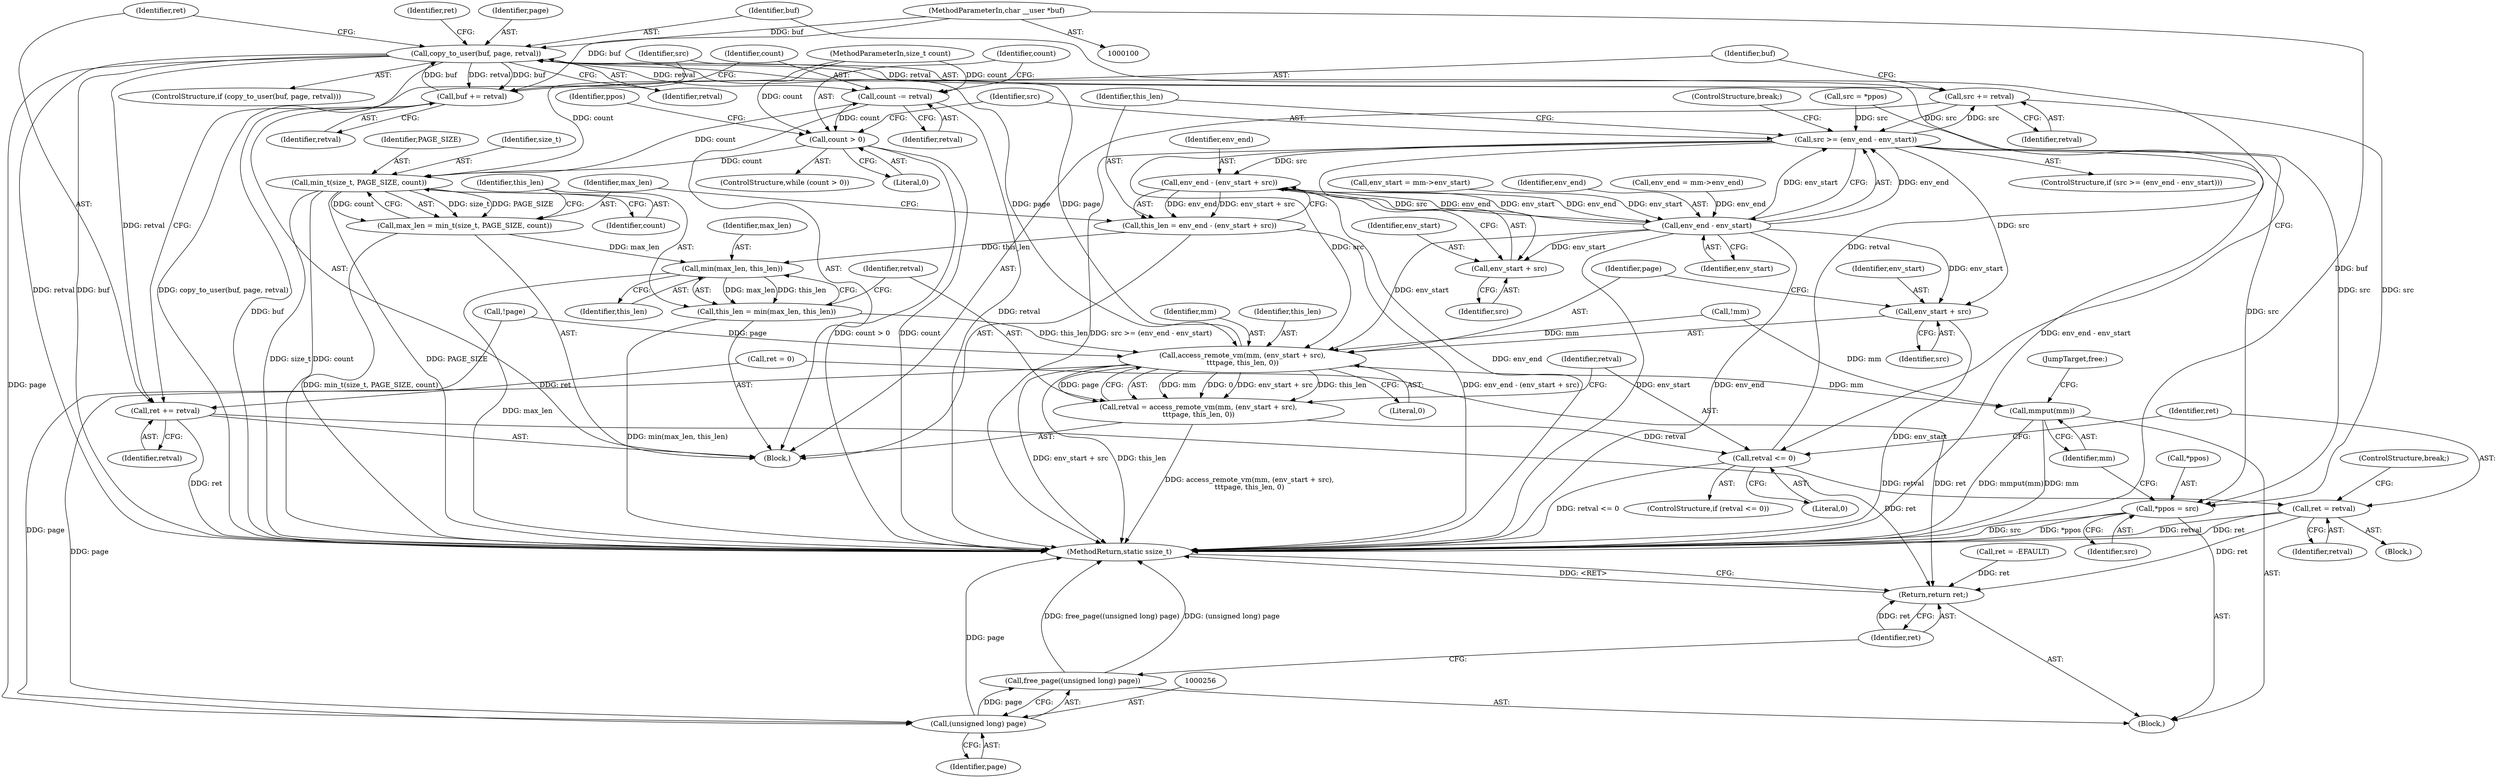 digraph "0_linux_8148a73c9901a8794a50f950083c00ccf97d43b3@pointer" {
"1000102" [label="(MethodParameterIn,char __user *buf)"];
"1000225" [label="(Call,copy_to_user(buf, page, retval))"];
"1000207" [label="(Call,access_remote_vm(mm, (env_start + src),\n\t\t\tpage, this_len, 0))"];
"1000205" [label="(Call,retval = access_remote_vm(mm, (env_start + src),\n\t\t\tpage, this_len, 0))"];
"1000216" [label="(Call,retval <= 0)"];
"1000220" [label="(Call,ret = retval)"];
"1000258" [label="(Return,return ret;)"];
"1000251" [label="(Call,mmput(mm))"];
"1000255" [label="(Call,(unsigned long) page)"];
"1000254" [label="(Call,free_page((unsigned long) page))"];
"1000235" [label="(Call,ret += retval)"];
"1000238" [label="(Call,src += retval)"];
"1000181" [label="(Call,src >= (env_end - env_start))"];
"1000189" [label="(Call,env_end - (env_start + src))"];
"1000183" [label="(Call,env_end - env_start)"];
"1000191" [label="(Call,env_start + src)"];
"1000209" [label="(Call,env_start + src)"];
"1000187" [label="(Call,this_len = env_end - (env_start + src))"];
"1000202" [label="(Call,min(max_len, this_len))"];
"1000200" [label="(Call,this_len = min(max_len, this_len))"];
"1000247" [label="(Call,*ppos = src)"];
"1000241" [label="(Call,buf += retval)"];
"1000244" [label="(Call,count -= retval)"];
"1000173" [label="(Call,count > 0)"];
"1000196" [label="(Call,min_t(size_t, PAGE_SIZE, count))"];
"1000194" [label="(Call,max_len = min_t(size_t, PAGE_SIZE, count))"];
"1000136" [label="(Call,!page)"];
"1000231" [label="(Identifier,ret)"];
"1000200" [label="(Call,this_len = min(max_len, this_len))"];
"1000180" [label="(ControlStructure,if (src >= (env_end - env_start)))"];
"1000242" [label="(Identifier,buf)"];
"1000226" [label="(Identifier,buf)"];
"1000241" [label="(Call,buf += retval)"];
"1000191" [label="(Call,env_start + src)"];
"1000103" [label="(MethodParameterIn,size_t count)"];
"1000257" [label="(Identifier,page)"];
"1000243" [label="(Identifier,retval)"];
"1000224" [label="(ControlStructure,if (copy_to_user(buf, page, retval)))"];
"1000253" [label="(JumpTarget,free:)"];
"1000215" [label="(ControlStructure,if (retval <= 0))"];
"1000219" [label="(Block,)"];
"1000108" [label="(Call,src = *ppos)"];
"1000247" [label="(Call,*ppos = src)"];
"1000157" [label="(Call,env_start = mm->env_start)"];
"1000220" [label="(Call,ret = retval)"];
"1000212" [label="(Identifier,page)"];
"1000173" [label="(Call,count > 0)"];
"1000195" [label="(Identifier,max_len)"];
"1000216" [label="(Call,retval <= 0)"];
"1000222" [label="(Identifier,retval)"];
"1000213" [label="(Identifier,this_len)"];
"1000185" [label="(Identifier,env_start)"];
"1000227" [label="(Identifier,page)"];
"1000245" [label="(Identifier,count)"];
"1000181" [label="(Call,src >= (env_end - env_start))"];
"1000246" [label="(Identifier,retval)"];
"1000255" [label="(Call,(unsigned long) page)"];
"1000249" [label="(Identifier,ppos)"];
"1000201" [label="(Identifier,this_len)"];
"1000187" [label="(Call,this_len = env_end - (env_start + src))"];
"1000192" [label="(Identifier,env_start)"];
"1000244" [label="(Call,count -= retval)"];
"1000190" [label="(Identifier,env_end)"];
"1000202" [label="(Call,min(max_len, this_len))"];
"1000209" [label="(Call,env_start + src)"];
"1000218" [label="(Literal,0)"];
"1000210" [label="(Identifier,env_start)"];
"1000102" [label="(MethodParameterIn,char __user *buf)"];
"1000182" [label="(Identifier,src)"];
"1000172" [label="(ControlStructure,while (count > 0))"];
"1000184" [label="(Identifier,env_end)"];
"1000225" [label="(Call,copy_to_user(buf, page, retval))"];
"1000206" [label="(Identifier,retval)"];
"1000183" [label="(Call,env_end - env_start)"];
"1000223" [label="(ControlStructure,break;)"];
"1000211" [label="(Identifier,src)"];
"1000105" [label="(Block,)"];
"1000259" [label="(Identifier,ret)"];
"1000198" [label="(Identifier,PAGE_SIZE)"];
"1000214" [label="(Literal,0)"];
"1000258" [label="(Return,return ret;)"];
"1000239" [label="(Identifier,src)"];
"1000186" [label="(ControlStructure,break;)"];
"1000236" [label="(Identifier,ret)"];
"1000207" [label="(Call,access_remote_vm(mm, (env_start + src),\n\t\t\tpage, this_len, 0))"];
"1000260" [label="(MethodReturn,static ssize_t)"];
"1000250" [label="(Identifier,src)"];
"1000125" [label="(Call,!mm)"];
"1000197" [label="(Identifier,size_t)"];
"1000199" [label="(Identifier,count)"];
"1000252" [label="(Identifier,mm)"];
"1000141" [label="(Call,ret = 0)"];
"1000230" [label="(Call,ret = -EFAULT)"];
"1000204" [label="(Identifier,this_len)"];
"1000228" [label="(Identifier,retval)"];
"1000162" [label="(Call,env_end = mm->env_end)"];
"1000205" [label="(Call,retval = access_remote_vm(mm, (env_start + src),\n\t\t\tpage, this_len, 0))"];
"1000194" [label="(Call,max_len = min_t(size_t, PAGE_SIZE, count))"];
"1000176" [label="(Block,)"];
"1000235" [label="(Call,ret += retval)"];
"1000189" [label="(Call,env_end - (env_start + src))"];
"1000254" [label="(Call,free_page((unsigned long) page))"];
"1000174" [label="(Identifier,count)"];
"1000240" [label="(Identifier,retval)"];
"1000221" [label="(Identifier,ret)"];
"1000196" [label="(Call,min_t(size_t, PAGE_SIZE, count))"];
"1000237" [label="(Identifier,retval)"];
"1000217" [label="(Identifier,retval)"];
"1000188" [label="(Identifier,this_len)"];
"1000175" [label="(Literal,0)"];
"1000238" [label="(Call,src += retval)"];
"1000193" [label="(Identifier,src)"];
"1000248" [label="(Call,*ppos)"];
"1000208" [label="(Identifier,mm)"];
"1000203" [label="(Identifier,max_len)"];
"1000251" [label="(Call,mmput(mm))"];
"1000102" -> "1000100"  [label="AST: "];
"1000102" -> "1000260"  [label="DDG: buf"];
"1000102" -> "1000225"  [label="DDG: buf"];
"1000102" -> "1000241"  [label="DDG: buf"];
"1000225" -> "1000224"  [label="AST: "];
"1000225" -> "1000228"  [label="CFG: "];
"1000226" -> "1000225"  [label="AST: "];
"1000227" -> "1000225"  [label="AST: "];
"1000228" -> "1000225"  [label="AST: "];
"1000231" -> "1000225"  [label="CFG: "];
"1000236" -> "1000225"  [label="CFG: "];
"1000225" -> "1000260"  [label="DDG: buf"];
"1000225" -> "1000260"  [label="DDG: copy_to_user(buf, page, retval)"];
"1000225" -> "1000260"  [label="DDG: retval"];
"1000225" -> "1000207"  [label="DDG: page"];
"1000241" -> "1000225"  [label="DDG: buf"];
"1000207" -> "1000225"  [label="DDG: page"];
"1000216" -> "1000225"  [label="DDG: retval"];
"1000225" -> "1000235"  [label="DDG: retval"];
"1000225" -> "1000238"  [label="DDG: retval"];
"1000225" -> "1000241"  [label="DDG: retval"];
"1000225" -> "1000241"  [label="DDG: buf"];
"1000225" -> "1000244"  [label="DDG: retval"];
"1000225" -> "1000255"  [label="DDG: page"];
"1000207" -> "1000205"  [label="AST: "];
"1000207" -> "1000214"  [label="CFG: "];
"1000208" -> "1000207"  [label="AST: "];
"1000209" -> "1000207"  [label="AST: "];
"1000212" -> "1000207"  [label="AST: "];
"1000213" -> "1000207"  [label="AST: "];
"1000214" -> "1000207"  [label="AST: "];
"1000205" -> "1000207"  [label="CFG: "];
"1000207" -> "1000260"  [label="DDG: env_start + src"];
"1000207" -> "1000260"  [label="DDG: this_len"];
"1000207" -> "1000205"  [label="DDG: mm"];
"1000207" -> "1000205"  [label="DDG: 0"];
"1000207" -> "1000205"  [label="DDG: env_start + src"];
"1000207" -> "1000205"  [label="DDG: this_len"];
"1000207" -> "1000205"  [label="DDG: page"];
"1000125" -> "1000207"  [label="DDG: mm"];
"1000183" -> "1000207"  [label="DDG: env_start"];
"1000181" -> "1000207"  [label="DDG: src"];
"1000136" -> "1000207"  [label="DDG: page"];
"1000200" -> "1000207"  [label="DDG: this_len"];
"1000207" -> "1000251"  [label="DDG: mm"];
"1000207" -> "1000255"  [label="DDG: page"];
"1000205" -> "1000176"  [label="AST: "];
"1000206" -> "1000205"  [label="AST: "];
"1000217" -> "1000205"  [label="CFG: "];
"1000205" -> "1000260"  [label="DDG: access_remote_vm(mm, (env_start + src),\n\t\t\tpage, this_len, 0)"];
"1000205" -> "1000216"  [label="DDG: retval"];
"1000216" -> "1000215"  [label="AST: "];
"1000216" -> "1000218"  [label="CFG: "];
"1000217" -> "1000216"  [label="AST: "];
"1000218" -> "1000216"  [label="AST: "];
"1000221" -> "1000216"  [label="CFG: "];
"1000226" -> "1000216"  [label="CFG: "];
"1000216" -> "1000260"  [label="DDG: retval <= 0"];
"1000216" -> "1000220"  [label="DDG: retval"];
"1000220" -> "1000219"  [label="AST: "];
"1000220" -> "1000222"  [label="CFG: "];
"1000221" -> "1000220"  [label="AST: "];
"1000222" -> "1000220"  [label="AST: "];
"1000223" -> "1000220"  [label="CFG: "];
"1000220" -> "1000260"  [label="DDG: retval"];
"1000220" -> "1000260"  [label="DDG: ret"];
"1000220" -> "1000258"  [label="DDG: ret"];
"1000258" -> "1000105"  [label="AST: "];
"1000258" -> "1000259"  [label="CFG: "];
"1000259" -> "1000258"  [label="AST: "];
"1000260" -> "1000258"  [label="CFG: "];
"1000258" -> "1000260"  [label="DDG: <RET>"];
"1000259" -> "1000258"  [label="DDG: ret"];
"1000141" -> "1000258"  [label="DDG: ret"];
"1000235" -> "1000258"  [label="DDG: ret"];
"1000230" -> "1000258"  [label="DDG: ret"];
"1000251" -> "1000105"  [label="AST: "];
"1000251" -> "1000252"  [label="CFG: "];
"1000252" -> "1000251"  [label="AST: "];
"1000253" -> "1000251"  [label="CFG: "];
"1000251" -> "1000260"  [label="DDG: mmput(mm)"];
"1000251" -> "1000260"  [label="DDG: mm"];
"1000125" -> "1000251"  [label="DDG: mm"];
"1000255" -> "1000254"  [label="AST: "];
"1000255" -> "1000257"  [label="CFG: "];
"1000256" -> "1000255"  [label="AST: "];
"1000257" -> "1000255"  [label="AST: "];
"1000254" -> "1000255"  [label="CFG: "];
"1000255" -> "1000260"  [label="DDG: page"];
"1000255" -> "1000254"  [label="DDG: page"];
"1000136" -> "1000255"  [label="DDG: page"];
"1000254" -> "1000105"  [label="AST: "];
"1000259" -> "1000254"  [label="CFG: "];
"1000254" -> "1000260"  [label="DDG: (unsigned long) page"];
"1000254" -> "1000260"  [label="DDG: free_page((unsigned long) page)"];
"1000235" -> "1000176"  [label="AST: "];
"1000235" -> "1000237"  [label="CFG: "];
"1000236" -> "1000235"  [label="AST: "];
"1000237" -> "1000235"  [label="AST: "];
"1000239" -> "1000235"  [label="CFG: "];
"1000235" -> "1000260"  [label="DDG: ret"];
"1000141" -> "1000235"  [label="DDG: ret"];
"1000238" -> "1000176"  [label="AST: "];
"1000238" -> "1000240"  [label="CFG: "];
"1000239" -> "1000238"  [label="AST: "];
"1000240" -> "1000238"  [label="AST: "];
"1000242" -> "1000238"  [label="CFG: "];
"1000238" -> "1000181"  [label="DDG: src"];
"1000181" -> "1000238"  [label="DDG: src"];
"1000238" -> "1000247"  [label="DDG: src"];
"1000181" -> "1000180"  [label="AST: "];
"1000181" -> "1000183"  [label="CFG: "];
"1000182" -> "1000181"  [label="AST: "];
"1000183" -> "1000181"  [label="AST: "];
"1000186" -> "1000181"  [label="CFG: "];
"1000188" -> "1000181"  [label="CFG: "];
"1000181" -> "1000260"  [label="DDG: src >= (env_end - env_start)"];
"1000181" -> "1000260"  [label="DDG: env_end - env_start"];
"1000108" -> "1000181"  [label="DDG: src"];
"1000183" -> "1000181"  [label="DDG: env_end"];
"1000183" -> "1000181"  [label="DDG: env_start"];
"1000181" -> "1000189"  [label="DDG: src"];
"1000181" -> "1000191"  [label="DDG: src"];
"1000181" -> "1000209"  [label="DDG: src"];
"1000181" -> "1000247"  [label="DDG: src"];
"1000189" -> "1000187"  [label="AST: "];
"1000189" -> "1000191"  [label="CFG: "];
"1000190" -> "1000189"  [label="AST: "];
"1000191" -> "1000189"  [label="AST: "];
"1000187" -> "1000189"  [label="CFG: "];
"1000189" -> "1000260"  [label="DDG: env_end"];
"1000189" -> "1000183"  [label="DDG: env_end"];
"1000189" -> "1000187"  [label="DDG: env_end"];
"1000189" -> "1000187"  [label="DDG: env_start + src"];
"1000183" -> "1000189"  [label="DDG: env_end"];
"1000183" -> "1000189"  [label="DDG: env_start"];
"1000183" -> "1000185"  [label="CFG: "];
"1000184" -> "1000183"  [label="AST: "];
"1000185" -> "1000183"  [label="AST: "];
"1000183" -> "1000260"  [label="DDG: env_start"];
"1000183" -> "1000260"  [label="DDG: env_end"];
"1000162" -> "1000183"  [label="DDG: env_end"];
"1000157" -> "1000183"  [label="DDG: env_start"];
"1000183" -> "1000191"  [label="DDG: env_start"];
"1000183" -> "1000209"  [label="DDG: env_start"];
"1000191" -> "1000193"  [label="CFG: "];
"1000192" -> "1000191"  [label="AST: "];
"1000193" -> "1000191"  [label="AST: "];
"1000209" -> "1000211"  [label="CFG: "];
"1000210" -> "1000209"  [label="AST: "];
"1000211" -> "1000209"  [label="AST: "];
"1000212" -> "1000209"  [label="CFG: "];
"1000209" -> "1000260"  [label="DDG: env_start"];
"1000187" -> "1000176"  [label="AST: "];
"1000188" -> "1000187"  [label="AST: "];
"1000195" -> "1000187"  [label="CFG: "];
"1000187" -> "1000260"  [label="DDG: env_end - (env_start + src)"];
"1000187" -> "1000202"  [label="DDG: this_len"];
"1000202" -> "1000200"  [label="AST: "];
"1000202" -> "1000204"  [label="CFG: "];
"1000203" -> "1000202"  [label="AST: "];
"1000204" -> "1000202"  [label="AST: "];
"1000200" -> "1000202"  [label="CFG: "];
"1000202" -> "1000260"  [label="DDG: max_len"];
"1000202" -> "1000200"  [label="DDG: max_len"];
"1000202" -> "1000200"  [label="DDG: this_len"];
"1000194" -> "1000202"  [label="DDG: max_len"];
"1000200" -> "1000176"  [label="AST: "];
"1000201" -> "1000200"  [label="AST: "];
"1000206" -> "1000200"  [label="CFG: "];
"1000200" -> "1000260"  [label="DDG: min(max_len, this_len)"];
"1000247" -> "1000105"  [label="AST: "];
"1000247" -> "1000250"  [label="CFG: "];
"1000248" -> "1000247"  [label="AST: "];
"1000250" -> "1000247"  [label="AST: "];
"1000252" -> "1000247"  [label="CFG: "];
"1000247" -> "1000260"  [label="DDG: src"];
"1000247" -> "1000260"  [label="DDG: *ppos"];
"1000108" -> "1000247"  [label="DDG: src"];
"1000241" -> "1000176"  [label="AST: "];
"1000241" -> "1000243"  [label="CFG: "];
"1000242" -> "1000241"  [label="AST: "];
"1000243" -> "1000241"  [label="AST: "];
"1000245" -> "1000241"  [label="CFG: "];
"1000241" -> "1000260"  [label="DDG: buf"];
"1000244" -> "1000176"  [label="AST: "];
"1000244" -> "1000246"  [label="CFG: "];
"1000245" -> "1000244"  [label="AST: "];
"1000246" -> "1000244"  [label="AST: "];
"1000174" -> "1000244"  [label="CFG: "];
"1000244" -> "1000260"  [label="DDG: retval"];
"1000244" -> "1000173"  [label="DDG: count"];
"1000196" -> "1000244"  [label="DDG: count"];
"1000103" -> "1000244"  [label="DDG: count"];
"1000173" -> "1000172"  [label="AST: "];
"1000173" -> "1000175"  [label="CFG: "];
"1000174" -> "1000173"  [label="AST: "];
"1000175" -> "1000173"  [label="AST: "];
"1000182" -> "1000173"  [label="CFG: "];
"1000249" -> "1000173"  [label="CFG: "];
"1000173" -> "1000260"  [label="DDG: count > 0"];
"1000173" -> "1000260"  [label="DDG: count"];
"1000103" -> "1000173"  [label="DDG: count"];
"1000173" -> "1000196"  [label="DDG: count"];
"1000196" -> "1000194"  [label="AST: "];
"1000196" -> "1000199"  [label="CFG: "];
"1000197" -> "1000196"  [label="AST: "];
"1000198" -> "1000196"  [label="AST: "];
"1000199" -> "1000196"  [label="AST: "];
"1000194" -> "1000196"  [label="CFG: "];
"1000196" -> "1000260"  [label="DDG: size_t"];
"1000196" -> "1000260"  [label="DDG: count"];
"1000196" -> "1000260"  [label="DDG: PAGE_SIZE"];
"1000196" -> "1000194"  [label="DDG: size_t"];
"1000196" -> "1000194"  [label="DDG: PAGE_SIZE"];
"1000196" -> "1000194"  [label="DDG: count"];
"1000103" -> "1000196"  [label="DDG: count"];
"1000194" -> "1000176"  [label="AST: "];
"1000195" -> "1000194"  [label="AST: "];
"1000201" -> "1000194"  [label="CFG: "];
"1000194" -> "1000260"  [label="DDG: min_t(size_t, PAGE_SIZE, count)"];
}
